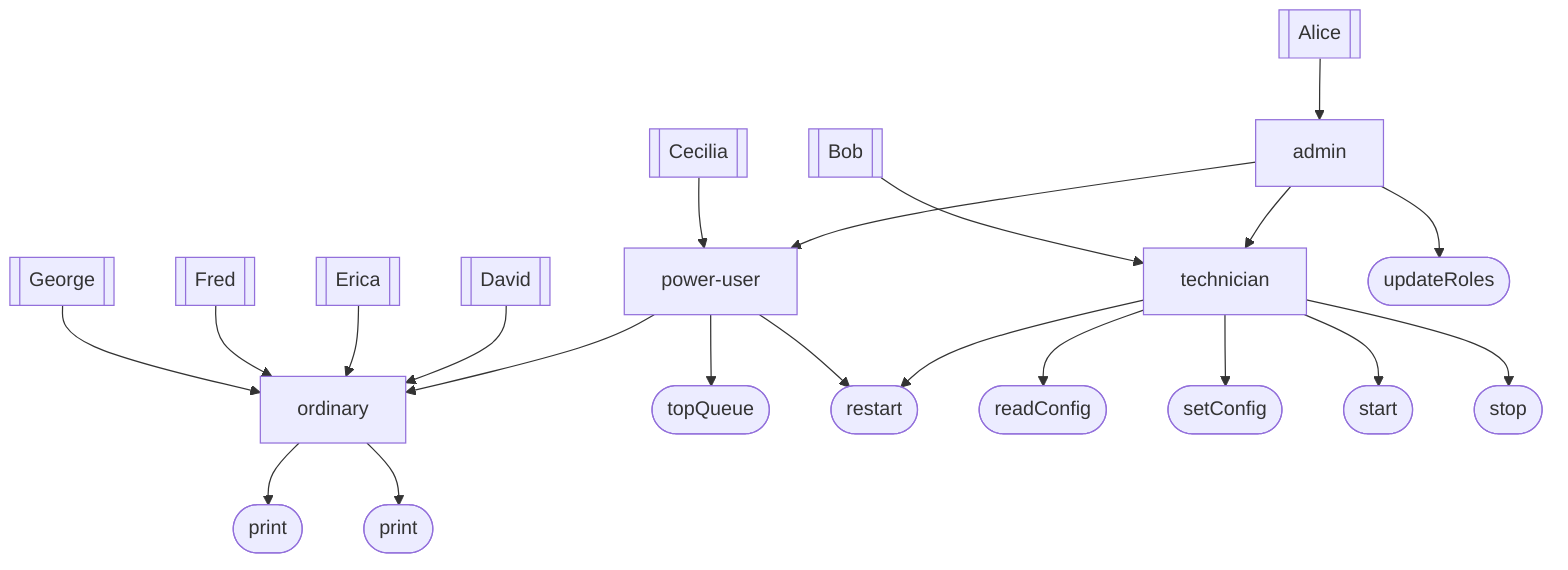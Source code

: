 graph TD;

admin --> power-user
power-user --> ordinary
admin --> technician

Alice[[Alice]] --> admin
Bob[[Bob]] --> technician
Cecilia[[Cecilia]] --> power-user
David[[David]] --> ordinary
Erica[[Erica]] --> ordinary
Fred[[Fred]] --> ordinary
George[[George]] --> ordinary

ordinary --> print([print])
ordinary --> queue([print])

admin --> updateRoles([updateRoles])
power-user --> topQueue([topQueue])
technician --> restart([restart])
technician --> readConfig([readConfig])
technician --> setConfig([setConfig])
technician --> start([start])
technician --> stop([stop])
power-user --> restart([restart])